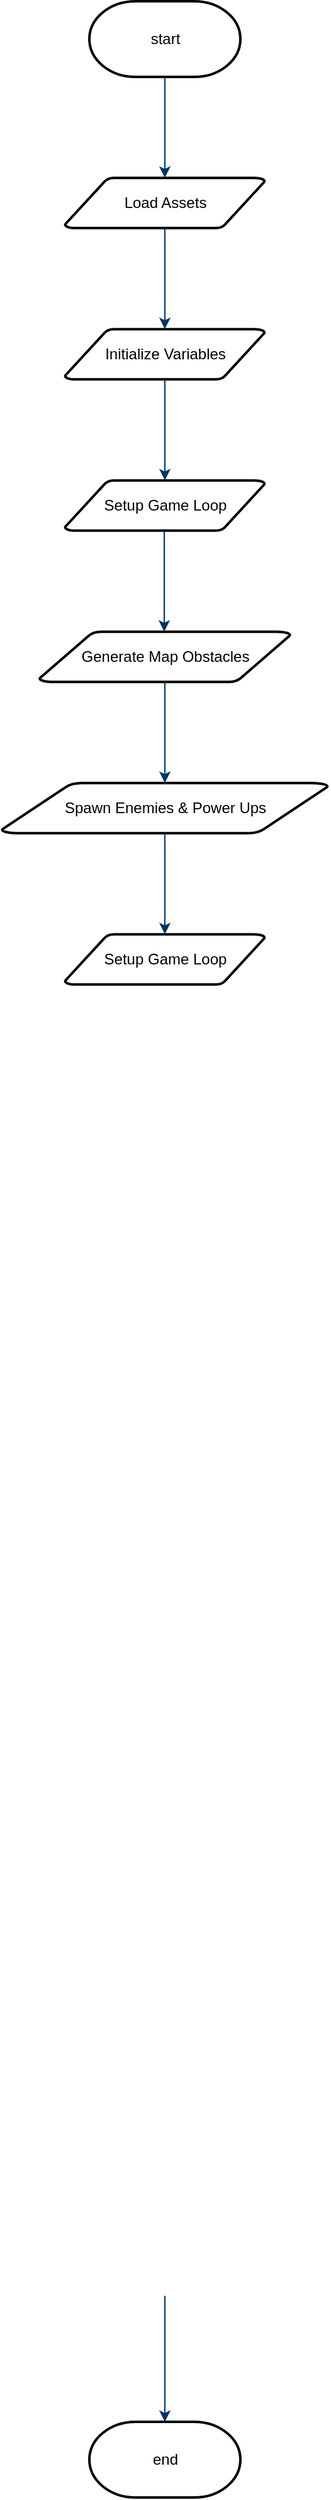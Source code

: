 <mxfile version="26.1.1">
  <diagram id="6a731a19-8d31-9384-78a2-239565b7b9f0" name="Page-1">
    <mxGraphModel dx="1258" dy="1648" grid="1" gridSize="10" guides="1" tooltips="1" connect="1" arrows="1" fold="1" page="1" pageScale="1" pageWidth="1169" pageHeight="827" background="none" math="0" shadow="0">
      <root>
        <mxCell id="0" />
        <mxCell id="1" parent="0" />
        <mxCell id="2" value="start" style="shape=mxgraph.flowchart.terminator;strokeWidth=2;gradientColor=none;gradientDirection=north;fontStyle=0;html=1;" parent="1" vertex="1">
          <mxGeometry x="260" y="-10" width="120" height="60" as="geometry" />
        </mxCell>
        <mxCell id="3" value="Load Assets" style="shape=mxgraph.flowchart.data;strokeWidth=2;gradientColor=none;gradientDirection=north;fontStyle=0;html=1;" parent="1" vertex="1">
          <mxGeometry x="240.5" y="130" width="159" height="40" as="geometry" />
        </mxCell>
        <mxCell id="5" value="Initialize Variables" style="shape=mxgraph.flowchart.data;strokeWidth=2;gradientColor=none;gradientDirection=north;fontStyle=0;html=1;" parent="1" vertex="1">
          <mxGeometry x="240.5" y="250" width="159" height="40" as="geometry" />
        </mxCell>
        <mxCell id="7" style="fontStyle=1;strokeColor=#003366;strokeWidth=1;html=1;" parent="1" source="2" target="3" edge="1">
          <mxGeometry relative="1" as="geometry" />
        </mxCell>
        <mxCell id="8" style="fontStyle=1;strokeColor=#003366;strokeWidth=1;html=1;" parent="1" source="3" edge="1">
          <mxGeometry relative="1" as="geometry">
            <mxPoint x="320" y="250" as="targetPoint" />
          </mxGeometry>
        </mxCell>
        <mxCell id="9" style="fontStyle=1;strokeColor=#003366;strokeWidth=1;html=1;entryX=0.5;entryY=0;entryDx=0;entryDy=0;entryPerimeter=0;" parent="1" source="5" target="wb20YHBPCY3YpxZKQhwu-55" edge="1">
          <mxGeometry relative="1" as="geometry">
            <mxPoint x="320" y="370" as="targetPoint" />
          </mxGeometry>
        </mxCell>
        <mxCell id="40" value="end" style="shape=mxgraph.flowchart.terminator;strokeWidth=2;gradientColor=none;gradientDirection=north;fontStyle=0;html=1;" parent="1" vertex="1">
          <mxGeometry x="260" y="1910" width="120" height="60" as="geometry" />
        </mxCell>
        <mxCell id="43" value="" style="edgeStyle=elbowEdgeStyle;elbow=vertical;exitX=0.5;exitY=1;exitPerimeter=0;entryX=0.5;entryY=0;entryPerimeter=0;fontStyle=1;strokeColor=#003366;strokeWidth=1;html=1;" parent="1" target="40" edge="1">
          <mxGeometry width="100" height="100" as="geometry">
            <mxPoint x="320" y="1810" as="sourcePoint" />
            <mxPoint x="100" as="targetPoint" />
          </mxGeometry>
        </mxCell>
        <mxCell id="wb20YHBPCY3YpxZKQhwu-55" value="Setup Game Loop" style="shape=mxgraph.flowchart.data;strokeWidth=2;gradientColor=none;gradientDirection=north;fontStyle=0;html=1;" vertex="1" parent="1">
          <mxGeometry x="240.5" y="370" width="159" height="40" as="geometry" />
        </mxCell>
        <mxCell id="wb20YHBPCY3YpxZKQhwu-56" value="Generate Map Obstacles" style="shape=mxgraph.flowchart.data;strokeWidth=2;gradientColor=none;gradientDirection=north;fontStyle=0;html=1;" vertex="1" parent="1">
          <mxGeometry x="220.25" y="490" width="199.5" height="40" as="geometry" />
        </mxCell>
        <mxCell id="wb20YHBPCY3YpxZKQhwu-57" value="Spawn Enemies &amp;amp; Power Ups" style="shape=mxgraph.flowchart.data;strokeWidth=2;gradientColor=none;gradientDirection=north;fontStyle=0;html=1;" vertex="1" parent="1">
          <mxGeometry x="190.25" y="610" width="259.5" height="40" as="geometry" />
        </mxCell>
        <mxCell id="wb20YHBPCY3YpxZKQhwu-58" style="fontStyle=1;strokeColor=#003366;strokeWidth=1;html=1;" edge="1" parent="1" source="wb20YHBPCY3YpxZKQhwu-56">
          <mxGeometry relative="1" as="geometry">
            <mxPoint x="320" y="610" as="targetPoint" />
          </mxGeometry>
        </mxCell>
        <mxCell id="wb20YHBPCY3YpxZKQhwu-59" style="fontStyle=1;strokeColor=#003366;strokeWidth=1;html=1;entryX=0.5;entryY=0;entryDx=0;entryDy=0;entryPerimeter=0;" edge="1" parent="1" source="wb20YHBPCY3YpxZKQhwu-57" target="wb20YHBPCY3YpxZKQhwu-60">
          <mxGeometry relative="1" as="geometry">
            <mxPoint x="320" y="730" as="targetPoint" />
          </mxGeometry>
        </mxCell>
        <mxCell id="wb20YHBPCY3YpxZKQhwu-60" value="Setup Game Loop" style="shape=mxgraph.flowchart.data;strokeWidth=2;gradientColor=none;gradientDirection=north;fontStyle=0;html=1;" vertex="1" parent="1">
          <mxGeometry x="240.5" y="730" width="159" height="40" as="geometry" />
        </mxCell>
        <mxCell id="wb20YHBPCY3YpxZKQhwu-61" style="fontStyle=1;strokeColor=#003366;strokeWidth=1;html=1;entryX=0.5;entryY=0;entryDx=0;entryDy=0;entryPerimeter=0;" edge="1" parent="1">
          <mxGeometry relative="1" as="geometry">
            <mxPoint x="319.5" y="410" as="sourcePoint" />
            <mxPoint x="319.5" y="490" as="targetPoint" />
          </mxGeometry>
        </mxCell>
      </root>
    </mxGraphModel>
  </diagram>
</mxfile>
